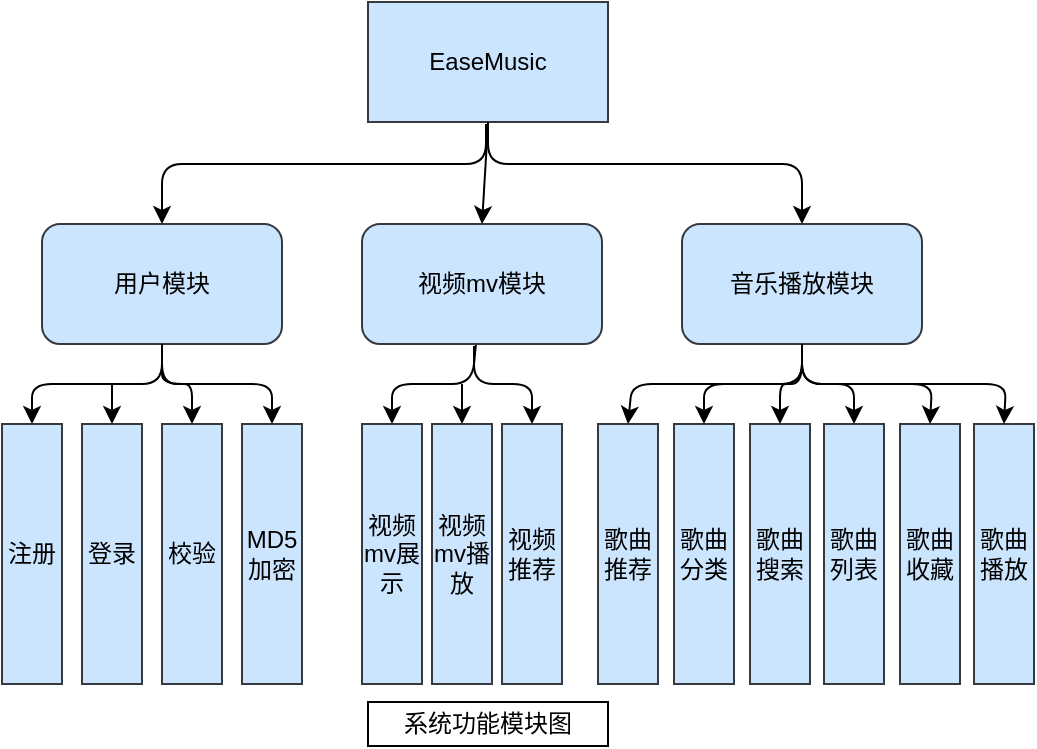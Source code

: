 <mxfile>
    <diagram id="AiwAsSDO8qTlu6pAE6Zz" name="第 1 页">
        <mxGraphModel dx="786" dy="443" grid="0" gridSize="10" guides="1" tooltips="1" connect="1" arrows="1" fold="1" page="1" pageScale="1" pageWidth="827" pageHeight="1169" background="#ffffff" math="0" shadow="0">
            <root>
                <mxCell id="0"/>
                <mxCell id="1" parent="0"/>
                <mxCell id="4" value="EaseMusic" style="rounded=0;whiteSpace=wrap;html=1;fillColor=#cce5ff;strokeColor=#36393d;fontColor=#000000;" parent="1" vertex="1">
                    <mxGeometry x="363" y="219" width="120" height="60" as="geometry"/>
                </mxCell>
                <mxCell id="5" value="用户模块" style="rounded=1;whiteSpace=wrap;html=1;fillColor=#cce5ff;strokeColor=#36393d;fontColor=#000000;" parent="1" vertex="1">
                    <mxGeometry x="200" y="330" width="120" height="60" as="geometry"/>
                </mxCell>
                <mxCell id="26" style="edgeStyle=none;html=1;entryX=0.5;entryY=0;entryDx=0;entryDy=0;fontColor=#000000;strokeColor=#000000;" parent="1" source="6" target="25" edge="1">
                    <mxGeometry relative="1" as="geometry">
                        <Array as="points">
                            <mxPoint x="415" y="410"/>
                            <mxPoint x="375" y="410"/>
                        </Array>
                    </mxGeometry>
                </mxCell>
                <mxCell id="6" value="视频mv模块" style="rounded=1;whiteSpace=wrap;html=1;fillColor=#cce5ff;strokeColor=#36393d;fontColor=#000000;" parent="1" vertex="1">
                    <mxGeometry x="360" y="330" width="120" height="60" as="geometry"/>
                </mxCell>
                <mxCell id="7" value="音乐播放模块" style="rounded=1;whiteSpace=wrap;html=1;fillColor=#cce5ff;strokeColor=#36393d;fontColor=#000000;" parent="1" vertex="1">
                    <mxGeometry x="520" y="330" width="120" height="60" as="geometry"/>
                </mxCell>
                <mxCell id="8" value="" style="endArrow=classic;html=1;fontColor=#000000;strokeColor=#000000;" parent="1" target="5" edge="1">
                    <mxGeometry width="50" height="50" relative="1" as="geometry">
                        <mxPoint x="422" y="280" as="sourcePoint"/>
                        <mxPoint x="440" y="370" as="targetPoint"/>
                        <Array as="points">
                            <mxPoint x="422" y="300"/>
                            <mxPoint x="260" y="300"/>
                        </Array>
                    </mxGeometry>
                </mxCell>
                <mxCell id="9" value="" style="endArrow=classic;html=1;fontColor=#000000;strokeColor=#000000;entryX=0.5;entryY=0;entryDx=0;entryDy=0;" parent="1" target="6" edge="1">
                    <mxGeometry width="50" height="50" relative="1" as="geometry">
                        <mxPoint x="423" y="280" as="sourcePoint"/>
                        <mxPoint x="440" y="370" as="targetPoint"/>
                        <Array as="points"/>
                    </mxGeometry>
                </mxCell>
                <mxCell id="10" value="" style="endArrow=classic;html=1;fontColor=#000000;strokeColor=#000000;entryX=0.5;entryY=0;entryDx=0;entryDy=0;exitX=0.5;exitY=1;exitDx=0;exitDy=0;" parent="1" source="4" target="7" edge="1">
                    <mxGeometry width="50" height="50" relative="1" as="geometry">
                        <mxPoint x="410" y="300" as="sourcePoint"/>
                        <mxPoint x="440" y="370" as="targetPoint"/>
                        <Array as="points">
                            <mxPoint x="423" y="300"/>
                            <mxPoint x="580" y="300"/>
                        </Array>
                    </mxGeometry>
                </mxCell>
                <mxCell id="11" value="" style="endArrow=classic;html=1;fontColor=#000000;strokeColor=#000000;exitX=0.5;exitY=1;exitDx=0;exitDy=0;entryX=0.5;entryY=0;entryDx=0;entryDy=0;" parent="1" source="5" target="12" edge="1">
                    <mxGeometry width="50" height="50" relative="1" as="geometry">
                        <mxPoint x="390" y="420" as="sourcePoint"/>
                        <mxPoint x="170" y="410" as="targetPoint"/>
                        <Array as="points">
                            <mxPoint x="260" y="410"/>
                            <mxPoint x="195" y="410"/>
                        </Array>
                    </mxGeometry>
                </mxCell>
                <mxCell id="12" value="注册" style="rounded=0;whiteSpace=wrap;html=1;fillColor=#cce5ff;align=center;labelBackgroundColor=none;strokeColor=#36393d;fontColor=#000000;" parent="1" vertex="1">
                    <mxGeometry x="180" y="430" width="30" height="130" as="geometry"/>
                </mxCell>
                <mxCell id="14" value="校验" style="rounded=0;whiteSpace=wrap;html=1;fillColor=#cce5ff;strokeColor=#36393d;fontColor=#000000;" parent="1" vertex="1">
                    <mxGeometry x="260" y="430" width="30" height="130" as="geometry"/>
                </mxCell>
                <mxCell id="15" value="登录" style="rounded=0;whiteSpace=wrap;html=1;fillColor=#cce5ff;strokeColor=#36393d;fontColor=#000000;" parent="1" vertex="1">
                    <mxGeometry x="220" y="430" width="30" height="130" as="geometry"/>
                </mxCell>
                <mxCell id="18" value="MD5加密" style="rounded=0;whiteSpace=wrap;html=1;fillColor=#cce5ff;strokeColor=#36393d;fontColor=#000000;" parent="1" vertex="1">
                    <mxGeometry x="300" y="430" width="30" height="130" as="geometry"/>
                </mxCell>
                <mxCell id="19" value="" style="endArrow=classic;html=1;fontColor=#000000;strokeColor=#000000;entryX=0.5;entryY=0;entryDx=0;entryDy=0;" parent="1" target="15" edge="1">
                    <mxGeometry width="50" height="50" relative="1" as="geometry">
                        <mxPoint x="235" y="410" as="sourcePoint"/>
                        <mxPoint x="440" y="380" as="targetPoint"/>
                    </mxGeometry>
                </mxCell>
                <mxCell id="20" value="" style="endArrow=classic;html=1;fontColor=#000000;strokeColor=#000000;entryX=0.5;entryY=0;entryDx=0;entryDy=0;" parent="1" target="14" edge="1">
                    <mxGeometry width="50" height="50" relative="1" as="geometry">
                        <mxPoint x="260" y="390" as="sourcePoint"/>
                        <mxPoint x="440" y="380" as="targetPoint"/>
                        <Array as="points">
                            <mxPoint x="260" y="410"/>
                            <mxPoint x="275" y="410"/>
                        </Array>
                    </mxGeometry>
                </mxCell>
                <mxCell id="22" value="" style="endArrow=classic;html=1;fontColor=#000000;strokeColor=#000000;entryX=0.5;entryY=0;entryDx=0;entryDy=0;" parent="1" target="18" edge="1">
                    <mxGeometry width="50" height="50" relative="1" as="geometry">
                        <mxPoint x="260" y="400" as="sourcePoint"/>
                        <mxPoint x="440" y="380" as="targetPoint"/>
                        <Array as="points">
                            <mxPoint x="260" y="410"/>
                            <mxPoint x="315" y="410"/>
                        </Array>
                    </mxGeometry>
                </mxCell>
                <mxCell id="25" value="视频mv展示" style="rounded=0;whiteSpace=wrap;html=1;fillColor=#cce5ff;strokeColor=#36393d;fontColor=#000000;" parent="1" vertex="1">
                    <mxGeometry x="360" y="430" width="30" height="130" as="geometry"/>
                </mxCell>
                <mxCell id="27" value="视频mv播放" style="rounded=0;whiteSpace=wrap;html=1;fillColor=#cce5ff;strokeColor=#36393d;fontColor=#000000;" parent="1" vertex="1">
                    <mxGeometry x="395" y="430" width="30" height="130" as="geometry"/>
                </mxCell>
                <mxCell id="29" value="视频推荐" style="rounded=0;whiteSpace=wrap;html=1;fillColor=#cce5ff;strokeColor=#36393d;fontColor=#000000;" parent="1" vertex="1">
                    <mxGeometry x="430" y="430" width="30" height="130" as="geometry"/>
                </mxCell>
                <mxCell id="30" value="" style="endArrow=classic;html=1;fontColor=#000000;strokeColor=#000000;entryX=0.5;entryY=0;entryDx=0;entryDy=0;" parent="1" target="29" edge="1">
                    <mxGeometry width="50" height="50" relative="1" as="geometry">
                        <mxPoint x="416" y="391" as="sourcePoint"/>
                        <mxPoint x="430" y="380" as="targetPoint"/>
                        <Array as="points">
                            <mxPoint x="416" y="410"/>
                            <mxPoint x="445" y="410"/>
                        </Array>
                    </mxGeometry>
                </mxCell>
                <mxCell id="31" value="歌曲推荐" style="rounded=0;whiteSpace=wrap;html=1;fillColor=#cce5ff;strokeColor=#36393d;fontColor=#000000;" parent="1" vertex="1">
                    <mxGeometry x="478" y="430" width="30" height="130" as="geometry"/>
                </mxCell>
                <mxCell id="32" value="歌曲分类" style="rounded=0;whiteSpace=wrap;html=1;fillColor=#cce5ff;strokeColor=#36393d;fontColor=#000000;" parent="1" vertex="1">
                    <mxGeometry x="516" y="430" width="30" height="130" as="geometry"/>
                </mxCell>
                <mxCell id="33" value="歌曲搜索" style="rounded=0;whiteSpace=wrap;html=1;fillColor=#cce5ff;strokeColor=#36393d;fontColor=#000000;" parent="1" vertex="1">
                    <mxGeometry x="554" y="430" width="30" height="130" as="geometry"/>
                </mxCell>
                <mxCell id="34" value="歌曲收藏" style="rounded=0;whiteSpace=wrap;html=1;fillColor=#cce5ff;strokeColor=#36393d;fontColor=#000000;" parent="1" vertex="1">
                    <mxGeometry x="629" y="430" width="30" height="130" as="geometry"/>
                </mxCell>
                <mxCell id="36" value="歌曲列表" style="rounded=0;whiteSpace=wrap;html=1;fillColor=#cce5ff;strokeColor=#36393d;fontColor=#000000;" parent="1" vertex="1">
                    <mxGeometry x="591" y="430" width="30" height="130" as="geometry"/>
                </mxCell>
                <mxCell id="38" value="" style="endArrow=classic;html=1;fontColor=#000000;strokeColor=#000000;exitX=0.5;exitY=1;exitDx=0;exitDy=0;entryX=0.5;entryY=0;entryDx=0;entryDy=0;" parent="1" source="7" target="33" edge="1">
                    <mxGeometry width="50" height="50" relative="1" as="geometry">
                        <mxPoint x="380" y="430" as="sourcePoint"/>
                        <mxPoint x="570" y="428" as="targetPoint"/>
                        <Array as="points">
                            <mxPoint x="580" y="410"/>
                            <mxPoint x="569" y="410"/>
                        </Array>
                    </mxGeometry>
                </mxCell>
                <mxCell id="39" value="" style="endArrow=classic;html=1;fontColor=#000000;strokeColor=#000000;entryX=0.5;entryY=0;entryDx=0;entryDy=0;exitX=0.5;exitY=1;exitDx=0;exitDy=0;" parent="1" target="32" edge="1" source="7">
                    <mxGeometry width="50" height="50" relative="1" as="geometry">
                        <mxPoint x="570" y="390" as="sourcePoint"/>
                        <mxPoint x="430" y="380" as="targetPoint"/>
                        <Array as="points">
                            <mxPoint x="580" y="410"/>
                            <mxPoint x="531" y="410"/>
                        </Array>
                    </mxGeometry>
                </mxCell>
                <mxCell id="40" value="" style="endArrow=classic;html=1;fontColor=#000000;strokeColor=#000000;entryX=0.5;entryY=0;entryDx=0;entryDy=0;exitX=0.5;exitY=1;exitDx=0;exitDy=0;" parent="1" target="31" edge="1" source="7">
                    <mxGeometry width="50" height="50" relative="1" as="geometry">
                        <mxPoint x="570" y="390" as="sourcePoint"/>
                        <mxPoint x="430" y="380" as="targetPoint"/>
                        <Array as="points">
                            <mxPoint x="580" y="410"/>
                            <mxPoint x="532" y="410"/>
                            <mxPoint x="495" y="410"/>
                        </Array>
                    </mxGeometry>
                </mxCell>
                <mxCell id="41" value="" style="endArrow=classic;html=1;fontColor=#000000;strokeColor=#000000;exitX=0.5;exitY=1;exitDx=0;exitDy=0;entryX=0.5;entryY=0;entryDx=0;entryDy=0;" parent="1" source="7" target="36" edge="1">
                    <mxGeometry width="50" height="50" relative="1" as="geometry">
                        <mxPoint x="380" y="430" as="sourcePoint"/>
                        <mxPoint x="430" y="380" as="targetPoint"/>
                        <Array as="points">
                            <mxPoint x="580" y="410"/>
                            <mxPoint x="606" y="410"/>
                        </Array>
                    </mxGeometry>
                </mxCell>
                <mxCell id="42" value="" style="endArrow=classic;html=1;fontColor=#000000;strokeColor=#000000;entryX=0.5;entryY=0;entryDx=0;entryDy=0;exitX=0.5;exitY=1;exitDx=0;exitDy=0;" parent="1" target="34" edge="1" source="7">
                    <mxGeometry width="50" height="50" relative="1" as="geometry">
                        <mxPoint x="570" y="390" as="sourcePoint"/>
                        <mxPoint x="430" y="380" as="targetPoint"/>
                        <Array as="points">
                            <mxPoint x="580" y="410"/>
                            <mxPoint x="645" y="410"/>
                        </Array>
                    </mxGeometry>
                </mxCell>
                <mxCell id="43" value="系统功能模块图" style="rounded=0;whiteSpace=wrap;html=1;fillColor=#FFFFFF;fontColor=#000000;" parent="1" vertex="1">
                    <mxGeometry x="363" y="569" width="120" height="22" as="geometry"/>
                </mxCell>
                <mxCell id="46" value="歌曲播放" style="rounded=0;whiteSpace=wrap;html=1;fillColor=#cce5ff;strokeColor=#36393d;fontColor=#000000;" vertex="1" parent="1">
                    <mxGeometry x="666" y="430" width="30" height="130" as="geometry"/>
                </mxCell>
                <mxCell id="47" value="" style="endArrow=classic;html=1;fontColor=#000000;strokeColor=#000000;entryX=0.5;entryY=0;entryDx=0;entryDy=0;" edge="1" parent="1">
                    <mxGeometry width="50" height="50" relative="1" as="geometry">
                        <mxPoint x="587" y="410" as="sourcePoint"/>
                        <mxPoint x="681" y="430" as="targetPoint"/>
                        <Array as="points">
                            <mxPoint x="617" y="410"/>
                            <mxPoint x="682" y="410"/>
                        </Array>
                    </mxGeometry>
                </mxCell>
                <mxCell id="48" style="edgeStyle=none;html=1;entryX=0.5;entryY=0;entryDx=0;entryDy=0;fontColor=#000000;strokeColor=#000000;" edge="1" parent="1">
                    <mxGeometry relative="1" as="geometry">
                        <Array as="points"/>
                        <mxPoint x="410" y="410" as="sourcePoint"/>
                        <mxPoint x="410" y="430" as="targetPoint"/>
                    </mxGeometry>
                </mxCell>
            </root>
        </mxGraphModel>
    </diagram>
</mxfile>